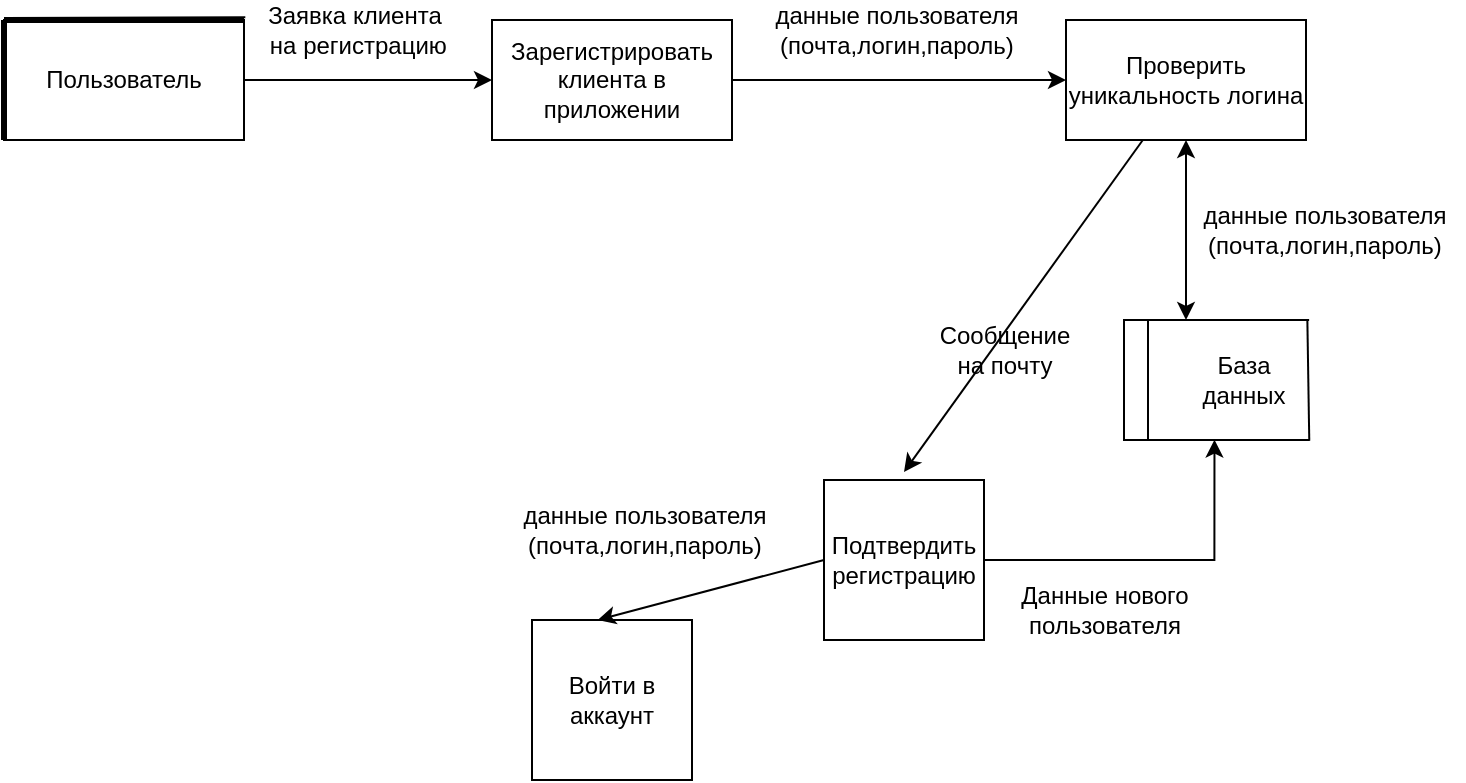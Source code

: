 <mxfile version="12.8.2" type="device"><diagram id="wbrWvADvHwhDqj8feRyC" name="Page-1"><mxGraphModel dx="1038" dy="580" grid="1" gridSize="10" guides="1" tooltips="1" connect="1" arrows="1" fold="1" page="1" pageScale="1" pageWidth="827" pageHeight="1169" math="0" shadow="0"><root><mxCell id="0"/><mxCell id="1" parent="0"/><mxCell id="vngLy6VRiFVf54EQm-_e-1" value="Проверить уникальность логина" style="rounded=0;whiteSpace=wrap;html=1;" vertex="1" parent="1"><mxGeometry x="611" y="170" width="120" height="60" as="geometry"/></mxCell><mxCell id="vngLy6VRiFVf54EQm-_e-2" value="Зарегистрировать клиента в приложении" style="rounded=0;whiteSpace=wrap;html=1;" vertex="1" parent="1"><mxGeometry x="324" y="170" width="120" height="60" as="geometry"/></mxCell><mxCell id="vngLy6VRiFVf54EQm-_e-3" value="" style="endArrow=classic;html=1;entryX=0;entryY=0.5;entryDx=0;entryDy=0;" edge="1" parent="1" target="vngLy6VRiFVf54EQm-_e-2"><mxGeometry width="50" height="50" relative="1" as="geometry"><mxPoint x="200" y="200" as="sourcePoint"/><mxPoint x="90" y="390" as="targetPoint"/></mxGeometry></mxCell><mxCell id="vngLy6VRiFVf54EQm-_e-4" value="Заявка клиента&lt;br&gt;&amp;nbsp;на регистрацию" style="text;html=1;align=center;verticalAlign=middle;resizable=0;points=[];autosize=1;" vertex="1" parent="1"><mxGeometry x="200" y="160" width="110" height="30" as="geometry"/></mxCell><mxCell id="vngLy6VRiFVf54EQm-_e-5" value="" style="endArrow=classic;html=1;entryX=0;entryY=0.5;entryDx=0;entryDy=0;exitX=1;exitY=0.5;exitDx=0;exitDy=0;" edge="1" parent="1" source="vngLy6VRiFVf54EQm-_e-2" target="vngLy6VRiFVf54EQm-_e-1"><mxGeometry width="50" height="50" relative="1" as="geometry"><mxPoint x="450" y="220" as="sourcePoint"/><mxPoint x="500" y="170" as="targetPoint"/></mxGeometry></mxCell><mxCell id="vngLy6VRiFVf54EQm-_e-6" value="данные пользователя&lt;br&gt;(почта,логин,пароль)" style="text;html=1;align=center;verticalAlign=middle;resizable=0;points=[];autosize=1;" vertex="1" parent="1"><mxGeometry x="456" y="160" width="140" height="30" as="geometry"/></mxCell><mxCell id="vngLy6VRiFVf54EQm-_e-25" style="edgeStyle=orthogonalEdgeStyle;rounded=0;orthogonalLoop=1;jettySize=auto;html=1;entryX=0.377;entryY=0.997;entryDx=0;entryDy=0;entryPerimeter=0;" edge="1" parent="1" source="vngLy6VRiFVf54EQm-_e-7" target="vngLy6VRiFVf54EQm-_e-32"><mxGeometry relative="1" as="geometry"><mxPoint x="671" y="400" as="targetPoint"/></mxGeometry></mxCell><mxCell id="vngLy6VRiFVf54EQm-_e-7" value="Подтвердить регистрацию" style="whiteSpace=wrap;html=1;aspect=fixed;" vertex="1" parent="1"><mxGeometry x="490" y="400" width="80" height="80" as="geometry"/></mxCell><mxCell id="vngLy6VRiFVf54EQm-_e-8" value="" style="endArrow=classic;html=1;" edge="1" parent="1" source="vngLy6VRiFVf54EQm-_e-1"><mxGeometry width="50" height="50" relative="1" as="geometry"><mxPoint x="630" y="350" as="sourcePoint"/><mxPoint x="530" y="396" as="targetPoint"/></mxGeometry></mxCell><mxCell id="vngLy6VRiFVf54EQm-_e-9" value="Сообщение &lt;br&gt;на почту" style="text;html=1;align=center;verticalAlign=middle;resizable=0;points=[];autosize=1;" vertex="1" parent="1"><mxGeometry x="540" y="320" width="80" height="30" as="geometry"/></mxCell><mxCell id="vngLy6VRiFVf54EQm-_e-10" value="Войти в аккаунт" style="whiteSpace=wrap;html=1;aspect=fixed;" vertex="1" parent="1"><mxGeometry x="344" y="470" width="80" height="80" as="geometry"/></mxCell><mxCell id="vngLy6VRiFVf54EQm-_e-11" value="" style="endArrow=classic;html=1;exitX=0;exitY=0.5;exitDx=0;exitDy=0;entryX=0.41;entryY=0;entryDx=0;entryDy=0;entryPerimeter=0;" edge="1" parent="1" source="vngLy6VRiFVf54EQm-_e-7" target="vngLy6VRiFVf54EQm-_e-10"><mxGeometry width="50" height="50" relative="1" as="geometry"><mxPoint x="300" y="470" as="sourcePoint"/><mxPoint x="350" y="420" as="targetPoint"/></mxGeometry></mxCell><mxCell id="vngLy6VRiFVf54EQm-_e-13" value="" style="endArrow=classic;html=1;exitX=0.5;exitY=1;exitDx=0;exitDy=0;entryX=0.5;entryY=0;entryDx=0;entryDy=0;startArrow=classic;startFill=1;" edge="1" parent="1" source="vngLy6VRiFVf54EQm-_e-1"><mxGeometry width="50" height="50" relative="1" as="geometry"><mxPoint x="300" y="470" as="sourcePoint"/><mxPoint x="671" y="320" as="targetPoint"/></mxGeometry></mxCell><mxCell id="vngLy6VRiFVf54EQm-_e-14" value="данные пользователя&lt;br&gt;(почта,логин,пароль)" style="text;html=1;align=center;verticalAlign=middle;resizable=0;points=[];autosize=1;" vertex="1" parent="1"><mxGeometry x="330" y="410" width="140" height="30" as="geometry"/></mxCell><mxCell id="vngLy6VRiFVf54EQm-_e-17" value="данные пользователя&lt;br&gt;(почта,логин,пароль)" style="text;html=1;align=center;verticalAlign=middle;resizable=0;points=[];autosize=1;" vertex="1" parent="1"><mxGeometry x="670" y="260" width="140" height="30" as="geometry"/></mxCell><mxCell id="vngLy6VRiFVf54EQm-_e-18" value="Пользователь" style="rounded=0;whiteSpace=wrap;html=1;" vertex="1" parent="1"><mxGeometry x="80" y="170" width="120" height="60" as="geometry"/></mxCell><mxCell id="vngLy6VRiFVf54EQm-_e-26" value="Данные нового &lt;br&gt;пользователя" style="text;html=1;align=center;verticalAlign=middle;resizable=0;points=[];autosize=1;" vertex="1" parent="1"><mxGeometry x="580" y="450" width="100" height="30" as="geometry"/></mxCell><mxCell id="vngLy6VRiFVf54EQm-_e-27" value="" style="endArrow=none;html=1;entryX=0;entryY=0;entryDx=0;entryDy=0;exitX=0;exitY=1;exitDx=0;exitDy=0;" edge="1" parent="1" source="vngLy6VRiFVf54EQm-_e-18" target="vngLy6VRiFVf54EQm-_e-18"><mxGeometry width="50" height="50" relative="1" as="geometry"><mxPoint x="230" y="260" as="sourcePoint"/><mxPoint x="280" y="210" as="targetPoint"/></mxGeometry></mxCell><mxCell id="vngLy6VRiFVf54EQm-_e-28" value="" style="endArrow=none;html=1;" edge="1" parent="1" source="vngLy6VRiFVf54EQm-_e-18"><mxGeometry width="50" height="50" relative="1" as="geometry"><mxPoint x="150" y="220" as="sourcePoint"/><mxPoint x="200" y="170" as="targetPoint"/></mxGeometry></mxCell><mxCell id="vngLy6VRiFVf54EQm-_e-29" value="" style="endArrow=none;html=1;entryX=0.006;entryY=0.286;entryDx=0;entryDy=0;entryPerimeter=0;" edge="1" parent="1" target="vngLy6VRiFVf54EQm-_e-4"><mxGeometry width="50" height="50" relative="1" as="geometry"><mxPoint x="80" y="169" as="sourcePoint"/><mxPoint x="199" y="169" as="targetPoint"/></mxGeometry></mxCell><mxCell id="vngLy6VRiFVf54EQm-_e-30" value="" style="endArrow=none;html=1;strokeWidth=3;exitX=0;exitY=0;exitDx=0;exitDy=0;" edge="1" parent="1" source="vngLy6VRiFVf54EQm-_e-18"><mxGeometry width="50" height="50" relative="1" as="geometry"><mxPoint x="150" y="220" as="sourcePoint"/><mxPoint x="200" y="170" as="targetPoint"/></mxGeometry></mxCell><mxCell id="vngLy6VRiFVf54EQm-_e-31" value="" style="endArrow=none;html=1;strokeWidth=3;" edge="1" parent="1"><mxGeometry width="50" height="50" relative="1" as="geometry"><mxPoint x="80" y="230" as="sourcePoint"/><mxPoint x="80" y="170" as="targetPoint"/></mxGeometry></mxCell><mxCell id="vngLy6VRiFVf54EQm-_e-32" value="База &lt;br&gt;данных" style="shape=process;whiteSpace=wrap;html=1;backgroundOutline=1;" vertex="1" parent="1"><mxGeometry x="640" y="320" width="120" height="60" as="geometry"/></mxCell><mxCell id="vngLy6VRiFVf54EQm-_e-36" value="" style="endArrow=none;html=1;strokeWidth=29;exitX=0.894;exitY=1.012;exitDx=0;exitDy=0;exitPerimeter=0;strokeColor=#FFFFFF;" edge="1" parent="1" source="vngLy6VRiFVf54EQm-_e-32"><mxGeometry width="50" height="50" relative="1" as="geometry"><mxPoint x="750" y="460" as="sourcePoint"/><mxPoint x="747" y="300" as="targetPoint"/><Array as="points"/></mxGeometry></mxCell><mxCell id="vngLy6VRiFVf54EQm-_e-37" value="" style="endArrow=none;html=1;strokeColor=#000000;strokeWidth=1;entryX=0.764;entryY=0.001;entryDx=0;entryDy=0;entryPerimeter=0;exitX=0.772;exitY=1.007;exitDx=0;exitDy=0;exitPerimeter=0;" edge="1" parent="1" source="vngLy6VRiFVf54EQm-_e-32" target="vngLy6VRiFVf54EQm-_e-32"><mxGeometry width="50" height="50" relative="1" as="geometry"><mxPoint x="750" y="460" as="sourcePoint"/><mxPoint x="790" y="410" as="targetPoint"/></mxGeometry></mxCell></root></mxGraphModel></diagram></mxfile>